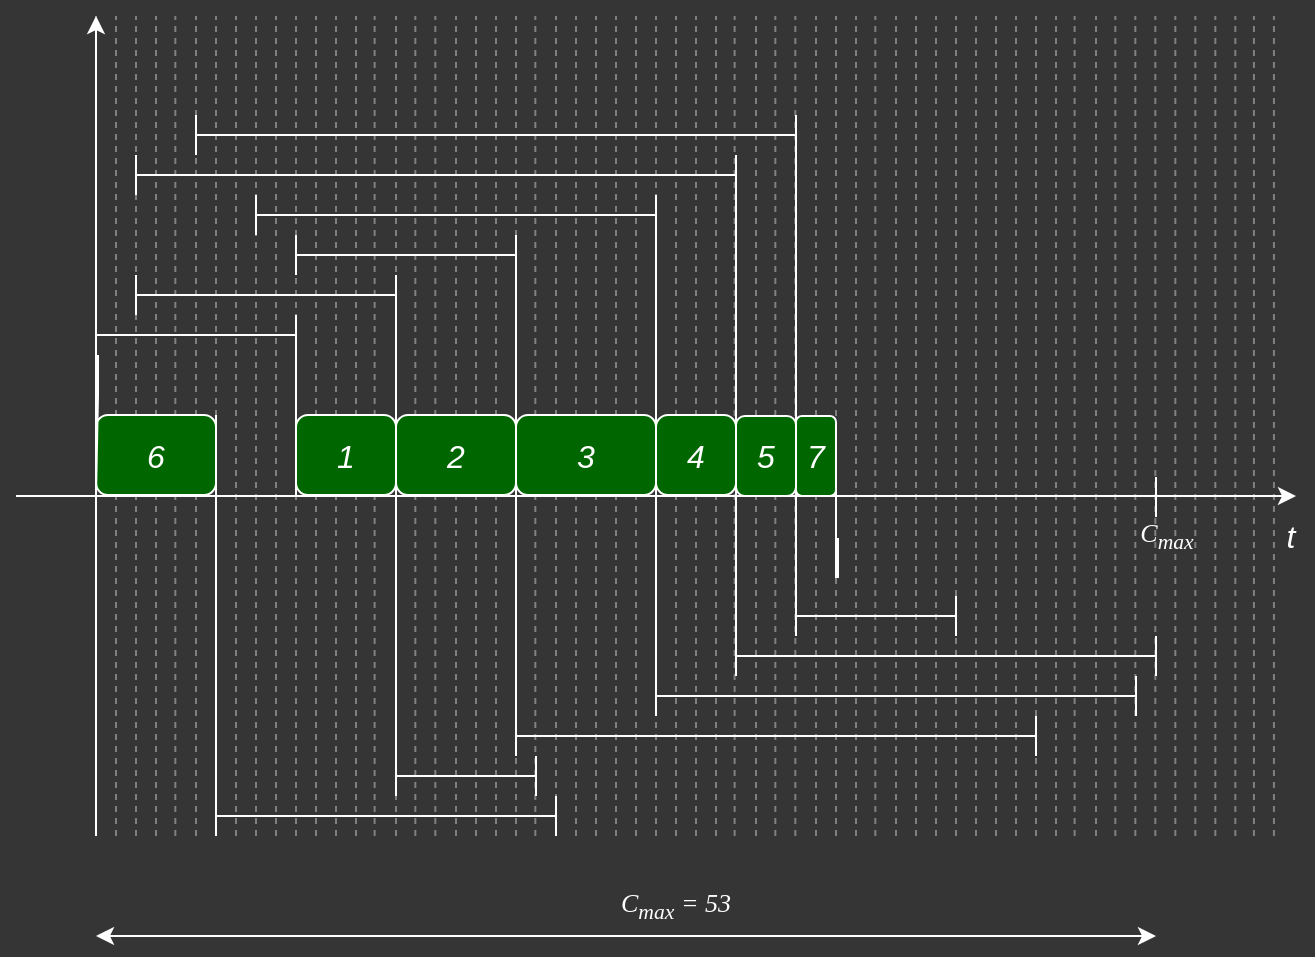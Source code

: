 <mxfile version="19.0.0" type="device"><diagram id="tQ8JwftTbxKw60Ks2PSj" name="Strona-1"><mxGraphModel dx="2102" dy="2194" grid="1" gridSize="10" guides="1" tooltips="1" connect="1" arrows="1" fold="1" page="1" pageScale="1" pageWidth="827" pageHeight="1169" background="#353535" math="0" shadow="0"><root><mxCell id="0"/><mxCell id="1" parent="0"/><mxCell id="hgHaZs_uh7GZqPNNYIE--234" value="" style="endArrow=none;dashed=1;html=1;rounded=0;strokeColor=#808080;" parent="1" edge="1"><mxGeometry width="50" height="50" relative="1" as="geometry"><mxPoint x="99.66" y="-510" as="sourcePoint"/><mxPoint x="99.66" y="-920" as="targetPoint"/></mxGeometry></mxCell><mxCell id="hgHaZs_uh7GZqPNNYIE--235" value="" style="endArrow=none;dashed=1;html=1;rounded=0;strokeColor=#808080;" parent="1" edge="1"><mxGeometry width="50" height="50" relative="1" as="geometry"><mxPoint x="109.66" y="-510" as="sourcePoint"/><mxPoint x="109.66" y="-920" as="targetPoint"/></mxGeometry></mxCell><mxCell id="hgHaZs_uh7GZqPNNYIE--236" value="" style="endArrow=none;dashed=1;html=1;rounded=0;strokeColor=#808080;" parent="1" edge="1"><mxGeometry width="50" height="50" relative="1" as="geometry"><mxPoint x="119.66" y="-510" as="sourcePoint"/><mxPoint x="119.66" y="-920" as="targetPoint"/></mxGeometry></mxCell><mxCell id="hgHaZs_uh7GZqPNNYIE--237" value="" style="endArrow=none;dashed=1;html=1;rounded=0;strokeColor=#808080;" parent="1" edge="1"><mxGeometry width="50" height="50" relative="1" as="geometry"><mxPoint x="129.66" y="-510" as="sourcePoint"/><mxPoint x="129.66" y="-920" as="targetPoint"/></mxGeometry></mxCell><mxCell id="hgHaZs_uh7GZqPNNYIE--238" value="" style="endArrow=none;dashed=1;html=1;rounded=0;strokeColor=#808080;" parent="1" edge="1"><mxGeometry width="50" height="50" relative="1" as="geometry"><mxPoint x="138.97" y="-510" as="sourcePoint"/><mxPoint x="138.97" y="-920" as="targetPoint"/></mxGeometry></mxCell><mxCell id="hgHaZs_uh7GZqPNNYIE--239" value="" style="endArrow=none;dashed=1;html=1;rounded=0;strokeColor=#808080;" parent="1" edge="1"><mxGeometry width="50" height="50" relative="1" as="geometry"><mxPoint x="148.97" y="-510" as="sourcePoint"/><mxPoint x="148.97" y="-920" as="targetPoint"/></mxGeometry></mxCell><mxCell id="hgHaZs_uh7GZqPNNYIE--243" value="" style="endArrow=none;dashed=1;html=1;rounded=0;strokeColor=#808080;" parent="1" edge="1"><mxGeometry width="50" height="50" relative="1" as="geometry"><mxPoint x="-80" y="-510" as="sourcePoint"/><mxPoint x="-80" y="-920" as="targetPoint"/></mxGeometry></mxCell><mxCell id="hgHaZs_uh7GZqPNNYIE--244" value="" style="endArrow=none;dashed=1;html=1;rounded=0;strokeColor=#808080;" parent="1" edge="1"><mxGeometry width="50" height="50" relative="1" as="geometry"><mxPoint x="-70" y="-510" as="sourcePoint"/><mxPoint x="-70" y="-920" as="targetPoint"/></mxGeometry></mxCell><mxCell id="hgHaZs_uh7GZqPNNYIE--245" value="" style="endArrow=none;dashed=1;html=1;rounded=0;strokeColor=#808080;" parent="1" edge="1"><mxGeometry width="50" height="50" relative="1" as="geometry"><mxPoint x="-60" y="-510" as="sourcePoint"/><mxPoint x="-60" y="-920" as="targetPoint"/></mxGeometry></mxCell><mxCell id="hgHaZs_uh7GZqPNNYIE--246" value="" style="endArrow=none;dashed=1;html=1;rounded=0;strokeColor=#808080;" parent="1" edge="1"><mxGeometry width="50" height="50" relative="1" as="geometry"><mxPoint x="-50.34" y="-510" as="sourcePoint"/><mxPoint x="-50.34" y="-920" as="targetPoint"/></mxGeometry></mxCell><mxCell id="hgHaZs_uh7GZqPNNYIE--247" value="" style="endArrow=none;dashed=1;html=1;rounded=0;strokeColor=#808080;" parent="1" edge="1"><mxGeometry width="50" height="50" relative="1" as="geometry"><mxPoint x="-40" y="-510" as="sourcePoint"/><mxPoint x="-40" y="-920" as="targetPoint"/></mxGeometry></mxCell><mxCell id="hgHaZs_uh7GZqPNNYIE--248" value="" style="endArrow=none;dashed=1;html=1;rounded=0;strokeColor=#808080;" parent="1" edge="1"><mxGeometry width="50" height="50" relative="1" as="geometry"><mxPoint x="-30" y="-510" as="sourcePoint"/><mxPoint x="-30" y="-920" as="targetPoint"/></mxGeometry></mxCell><mxCell id="hgHaZs_uh7GZqPNNYIE--249" value="" style="endArrow=none;dashed=1;html=1;rounded=0;strokeColor=#808080;" parent="1" edge="1"><mxGeometry width="50" height="50" relative="1" as="geometry"><mxPoint x="-20" y="-510" as="sourcePoint"/><mxPoint x="-20" y="-920" as="targetPoint"/></mxGeometry></mxCell><mxCell id="hgHaZs_uh7GZqPNNYIE--250" value="" style="endArrow=none;dashed=1;html=1;rounded=0;strokeColor=#808080;" parent="1" edge="1"><mxGeometry width="50" height="50" relative="1" as="geometry"><mxPoint x="-10" y="-510" as="sourcePoint"/><mxPoint x="-10" y="-920" as="targetPoint"/></mxGeometry></mxCell><mxCell id="hgHaZs_uh7GZqPNNYIE--251" value="" style="endArrow=none;dashed=1;html=1;rounded=0;strokeColor=#808080;" parent="1" edge="1"><mxGeometry width="50" height="50" relative="1" as="geometry"><mxPoint y="-510" as="sourcePoint"/><mxPoint y="-920" as="targetPoint"/></mxGeometry></mxCell><mxCell id="hgHaZs_uh7GZqPNNYIE--252" value="" style="endArrow=none;dashed=1;html=1;rounded=0;strokeColor=#808080;" parent="1" edge="1"><mxGeometry width="50" height="50" relative="1" as="geometry"><mxPoint x="10" y="-510" as="sourcePoint"/><mxPoint x="10" y="-920" as="targetPoint"/></mxGeometry></mxCell><mxCell id="hgHaZs_uh7GZqPNNYIE--253" value="" style="endArrow=none;dashed=1;html=1;rounded=0;strokeColor=#808080;" parent="1" edge="1"><mxGeometry width="50" height="50" relative="1" as="geometry"><mxPoint x="20" y="-510" as="sourcePoint"/><mxPoint x="20" y="-920" as="targetPoint"/></mxGeometry></mxCell><mxCell id="hgHaZs_uh7GZqPNNYIE--254" value="" style="endArrow=none;dashed=1;html=1;rounded=0;strokeColor=#808080;" parent="1" edge="1"><mxGeometry width="50" height="50" relative="1" as="geometry"><mxPoint x="30" y="-510" as="sourcePoint"/><mxPoint x="30" y="-920" as="targetPoint"/></mxGeometry></mxCell><mxCell id="hgHaZs_uh7GZqPNNYIE--255" value="" style="endArrow=none;dashed=1;html=1;rounded=0;strokeColor=#808080;" parent="1" edge="1"><mxGeometry width="50" height="50" relative="1" as="geometry"><mxPoint x="40" y="-510" as="sourcePoint"/><mxPoint x="40" y="-920" as="targetPoint"/></mxGeometry></mxCell><mxCell id="hgHaZs_uh7GZqPNNYIE--256" value="" style="endArrow=none;dashed=1;html=1;rounded=0;strokeColor=#808080;" parent="1" edge="1"><mxGeometry width="50" height="50" relative="1" as="geometry"><mxPoint x="49.31" y="-510" as="sourcePoint"/><mxPoint x="49.31" y="-920" as="targetPoint"/></mxGeometry></mxCell><mxCell id="hgHaZs_uh7GZqPNNYIE--257" value="" style="endArrow=none;dashed=1;html=1;rounded=0;strokeColor=#808080;" parent="1" edge="1"><mxGeometry width="50" height="50" relative="1" as="geometry"><mxPoint x="60" y="-510" as="sourcePoint"/><mxPoint x="60" y="-920" as="targetPoint"/></mxGeometry></mxCell><mxCell id="hgHaZs_uh7GZqPNNYIE--258" value="" style="endArrow=none;dashed=1;html=1;rounded=0;strokeColor=#808080;" parent="1" edge="1"><mxGeometry width="50" height="50" relative="1" as="geometry"><mxPoint x="69.66" y="-510" as="sourcePoint"/><mxPoint x="69.66" y="-920" as="targetPoint"/></mxGeometry></mxCell><mxCell id="hgHaZs_uh7GZqPNNYIE--259" value="" style="endArrow=none;dashed=1;html=1;rounded=0;strokeColor=#808080;" parent="1" edge="1"><mxGeometry width="50" height="50" relative="1" as="geometry"><mxPoint x="79.66" y="-510" as="sourcePoint"/><mxPoint x="79.66" y="-920" as="targetPoint"/></mxGeometry></mxCell><mxCell id="hgHaZs_uh7GZqPNNYIE--260" value="" style="endArrow=none;dashed=1;html=1;rounded=0;strokeColor=#808080;" parent="1" edge="1"><mxGeometry width="50" height="50" relative="1" as="geometry"><mxPoint x="-260" y="-510" as="sourcePoint"/><mxPoint x="-260" y="-920" as="targetPoint"/></mxGeometry></mxCell><mxCell id="hgHaZs_uh7GZqPNNYIE--261" value="" style="endArrow=none;dashed=1;html=1;rounded=0;strokeColor=#808080;" parent="1" edge="1"><mxGeometry width="50" height="50" relative="1" as="geometry"><mxPoint x="-250" y="-510" as="sourcePoint"/><mxPoint x="-250" y="-920" as="targetPoint"/></mxGeometry></mxCell><mxCell id="hgHaZs_uh7GZqPNNYIE--262" value="" style="endArrow=none;dashed=1;html=1;rounded=0;strokeColor=#808080;" parent="1" edge="1"><mxGeometry width="50" height="50" relative="1" as="geometry"><mxPoint x="-240" y="-510" as="sourcePoint"/><mxPoint x="-240" y="-920" as="targetPoint"/></mxGeometry></mxCell><mxCell id="hgHaZs_uh7GZqPNNYIE--263" value="" style="endArrow=none;dashed=1;html=1;rounded=0;strokeColor=#808080;" parent="1" edge="1"><mxGeometry width="50" height="50" relative="1" as="geometry"><mxPoint x="-230" y="-510" as="sourcePoint"/><mxPoint x="-230" y="-920" as="targetPoint"/></mxGeometry></mxCell><mxCell id="hgHaZs_uh7GZqPNNYIE--264" value="" style="endArrow=none;dashed=1;html=1;rounded=0;strokeColor=#808080;" parent="1" edge="1"><mxGeometry width="50" height="50" relative="1" as="geometry"><mxPoint x="-220.34" y="-510" as="sourcePoint"/><mxPoint x="-220.34" y="-920" as="targetPoint"/></mxGeometry></mxCell><mxCell id="hgHaZs_uh7GZqPNNYIE--265" value="" style="endArrow=none;dashed=1;html=1;rounded=0;strokeColor=#808080;" parent="1" edge="1"><mxGeometry width="50" height="50" relative="1" as="geometry"><mxPoint x="-210" y="-510" as="sourcePoint"/><mxPoint x="-210" y="-920" as="targetPoint"/></mxGeometry></mxCell><mxCell id="hgHaZs_uh7GZqPNNYIE--266" value="" style="endArrow=none;dashed=1;html=1;rounded=0;strokeColor=#808080;" parent="1" edge="1"><mxGeometry width="50" height="50" relative="1" as="geometry"><mxPoint x="-200" y="-510" as="sourcePoint"/><mxPoint x="-200" y="-920" as="targetPoint"/></mxGeometry></mxCell><mxCell id="hgHaZs_uh7GZqPNNYIE--267" value="" style="endArrow=none;dashed=1;html=1;rounded=0;strokeColor=#808080;" parent="1" edge="1"><mxGeometry width="50" height="50" relative="1" as="geometry"><mxPoint x="-190" y="-510" as="sourcePoint"/><mxPoint x="-190" y="-920" as="targetPoint"/></mxGeometry></mxCell><mxCell id="hgHaZs_uh7GZqPNNYIE--268" value="" style="endArrow=none;dashed=1;html=1;rounded=0;strokeColor=#808080;" parent="1" edge="1"><mxGeometry width="50" height="50" relative="1" as="geometry"><mxPoint x="-180" y="-510" as="sourcePoint"/><mxPoint x="-180" y="-920" as="targetPoint"/></mxGeometry></mxCell><mxCell id="hgHaZs_uh7GZqPNNYIE--269" value="" style="endArrow=none;dashed=1;html=1;rounded=0;strokeColor=#808080;" parent="1" edge="1"><mxGeometry width="50" height="50" relative="1" as="geometry"><mxPoint x="-170" y="-510" as="sourcePoint"/><mxPoint x="-170" y="-920" as="targetPoint"/></mxGeometry></mxCell><mxCell id="hgHaZs_uh7GZqPNNYIE--270" value="" style="endArrow=none;dashed=1;html=1;rounded=0;strokeColor=#808080;" parent="1" edge="1"><mxGeometry width="50" height="50" relative="1" as="geometry"><mxPoint x="-160" y="-510" as="sourcePoint"/><mxPoint x="-160" y="-920" as="targetPoint"/></mxGeometry></mxCell><mxCell id="hgHaZs_uh7GZqPNNYIE--271" value="" style="endArrow=none;dashed=1;html=1;rounded=0;strokeColor=#808080;" parent="1" edge="1"><mxGeometry width="50" height="50" relative="1" as="geometry"><mxPoint x="-150" y="-510" as="sourcePoint"/><mxPoint x="-150" y="-920" as="targetPoint"/></mxGeometry></mxCell><mxCell id="hgHaZs_uh7GZqPNNYIE--272" value="" style="endArrow=none;dashed=1;html=1;rounded=0;strokeColor=#808080;" parent="1" edge="1"><mxGeometry width="50" height="50" relative="1" as="geometry"><mxPoint x="-140" y="-510" as="sourcePoint"/><mxPoint x="-140" y="-920" as="targetPoint"/></mxGeometry></mxCell><mxCell id="hgHaZs_uh7GZqPNNYIE--273" value="" style="endArrow=none;dashed=1;html=1;rounded=0;strokeColor=#808080;" parent="1" edge="1"><mxGeometry width="50" height="50" relative="1" as="geometry"><mxPoint x="-130" y="-510" as="sourcePoint"/><mxPoint x="-130" y="-920" as="targetPoint"/></mxGeometry></mxCell><mxCell id="hgHaZs_uh7GZqPNNYIE--274" value="" style="endArrow=none;dashed=1;html=1;rounded=0;strokeColor=#808080;" parent="1" edge="1"><mxGeometry width="50" height="50" relative="1" as="geometry"><mxPoint x="-120.69" y="-510" as="sourcePoint"/><mxPoint x="-120.69" y="-920" as="targetPoint"/></mxGeometry></mxCell><mxCell id="hgHaZs_uh7GZqPNNYIE--275" value="" style="endArrow=none;dashed=1;html=1;rounded=0;strokeColor=#808080;" parent="1" edge="1"><mxGeometry width="50" height="50" relative="1" as="geometry"><mxPoint x="-110" y="-510" as="sourcePoint"/><mxPoint x="-110" y="-920" as="targetPoint"/></mxGeometry></mxCell><mxCell id="hgHaZs_uh7GZqPNNYIE--276" value="" style="endArrow=none;dashed=1;html=1;rounded=0;strokeColor=#808080;" parent="1" edge="1"><mxGeometry width="50" height="50" relative="1" as="geometry"><mxPoint x="-100.34" y="-510" as="sourcePoint"/><mxPoint x="-100.34" y="-920" as="targetPoint"/></mxGeometry></mxCell><mxCell id="hgHaZs_uh7GZqPNNYIE--277" value="" style="endArrow=none;dashed=1;html=1;rounded=0;strokeColor=#808080;" parent="1" edge="1"><mxGeometry width="50" height="50" relative="1" as="geometry"><mxPoint x="-90.34" y="-510" as="sourcePoint"/><mxPoint x="-90.34" y="-920" as="targetPoint"/></mxGeometry></mxCell><mxCell id="hgHaZs_uh7GZqPNNYIE--278" value="" style="endArrow=none;dashed=1;html=1;rounded=0;strokeColor=#808080;" parent="1" edge="1"><mxGeometry width="50" height="50" relative="1" as="geometry"><mxPoint x="-440" y="-510" as="sourcePoint"/><mxPoint x="-440" y="-920" as="targetPoint"/></mxGeometry></mxCell><mxCell id="hgHaZs_uh7GZqPNNYIE--279" value="" style="endArrow=none;dashed=1;html=1;rounded=0;strokeColor=#808080;" parent="1" edge="1"><mxGeometry width="50" height="50" relative="1" as="geometry"><mxPoint x="-430" y="-510" as="sourcePoint"/><mxPoint x="-430" y="-920" as="targetPoint"/></mxGeometry></mxCell><mxCell id="hgHaZs_uh7GZqPNNYIE--280" value="" style="endArrow=none;dashed=1;html=1;rounded=0;strokeColor=#808080;" parent="1" edge="1"><mxGeometry width="50" height="50" relative="1" as="geometry"><mxPoint x="-420" y="-510" as="sourcePoint"/><mxPoint x="-420" y="-920" as="targetPoint"/></mxGeometry></mxCell><mxCell id="hgHaZs_uh7GZqPNNYIE--281" value="" style="endArrow=none;dashed=1;html=1;rounded=0;strokeColor=#808080;" parent="1" edge="1"><mxGeometry width="50" height="50" relative="1" as="geometry"><mxPoint x="-410" y="-510" as="sourcePoint"/><mxPoint x="-410" y="-920" as="targetPoint"/></mxGeometry></mxCell><mxCell id="hgHaZs_uh7GZqPNNYIE--282" value="" style="endArrow=none;dashed=1;html=1;rounded=0;strokeColor=#808080;" parent="1" edge="1"><mxGeometry width="50" height="50" relative="1" as="geometry"><mxPoint x="-400.34" y="-510" as="sourcePoint"/><mxPoint x="-400.34" y="-920" as="targetPoint"/></mxGeometry></mxCell><mxCell id="hgHaZs_uh7GZqPNNYIE--283" value="" style="endArrow=none;dashed=1;html=1;rounded=0;strokeColor=#808080;" parent="1" edge="1"><mxGeometry width="50" height="50" relative="1" as="geometry"><mxPoint x="-390" y="-510" as="sourcePoint"/><mxPoint x="-390" y="-920" as="targetPoint"/></mxGeometry></mxCell><mxCell id="hgHaZs_uh7GZqPNNYIE--284" value="" style="endArrow=none;dashed=1;html=1;rounded=0;strokeColor=#808080;" parent="1" edge="1"><mxGeometry width="50" height="50" relative="1" as="geometry"><mxPoint x="-380" y="-510" as="sourcePoint"/><mxPoint x="-380" y="-920" as="targetPoint"/></mxGeometry></mxCell><mxCell id="hgHaZs_uh7GZqPNNYIE--285" value="" style="endArrow=none;dashed=1;html=1;rounded=0;strokeColor=#808080;" parent="1" edge="1"><mxGeometry width="50" height="50" relative="1" as="geometry"><mxPoint x="-370" y="-510" as="sourcePoint"/><mxPoint x="-370" y="-920" as="targetPoint"/></mxGeometry></mxCell><mxCell id="hgHaZs_uh7GZqPNNYIE--286" value="" style="endArrow=none;dashed=1;html=1;rounded=0;strokeColor=#808080;" parent="1" edge="1"><mxGeometry width="50" height="50" relative="1" as="geometry"><mxPoint x="-360" y="-510" as="sourcePoint"/><mxPoint x="-360" y="-920" as="targetPoint"/></mxGeometry></mxCell><mxCell id="hgHaZs_uh7GZqPNNYIE--287" value="" style="endArrow=none;dashed=1;html=1;rounded=0;strokeColor=#808080;" parent="1" edge="1"><mxGeometry width="50" height="50" relative="1" as="geometry"><mxPoint x="-350" y="-510" as="sourcePoint"/><mxPoint x="-350" y="-920" as="targetPoint"/></mxGeometry></mxCell><mxCell id="hgHaZs_uh7GZqPNNYIE--288" value="" style="endArrow=none;dashed=1;html=1;rounded=0;strokeColor=#808080;" parent="1" edge="1"><mxGeometry width="50" height="50" relative="1" as="geometry"><mxPoint x="-340" y="-510" as="sourcePoint"/><mxPoint x="-340" y="-920" as="targetPoint"/></mxGeometry></mxCell><mxCell id="hgHaZs_uh7GZqPNNYIE--289" value="" style="endArrow=none;dashed=1;html=1;rounded=0;strokeColor=#808080;" parent="1" edge="1"><mxGeometry width="50" height="50" relative="1" as="geometry"><mxPoint x="-330" y="-510" as="sourcePoint"/><mxPoint x="-330" y="-920" as="targetPoint"/></mxGeometry></mxCell><mxCell id="hgHaZs_uh7GZqPNNYIE--290" value="" style="endArrow=none;dashed=1;html=1;rounded=0;strokeColor=#808080;" parent="1" edge="1"><mxGeometry width="50" height="50" relative="1" as="geometry"><mxPoint x="-320" y="-510" as="sourcePoint"/><mxPoint x="-320" y="-920" as="targetPoint"/></mxGeometry></mxCell><mxCell id="hgHaZs_uh7GZqPNNYIE--291" value="" style="endArrow=none;dashed=1;html=1;rounded=0;strokeColor=#808080;" parent="1" edge="1"><mxGeometry width="50" height="50" relative="1" as="geometry"><mxPoint x="-310" y="-510" as="sourcePoint"/><mxPoint x="-310" y="-920" as="targetPoint"/></mxGeometry></mxCell><mxCell id="hgHaZs_uh7GZqPNNYIE--292" value="" style="endArrow=none;dashed=1;html=1;rounded=0;strokeColor=#808080;" parent="1" edge="1"><mxGeometry width="50" height="50" relative="1" as="geometry"><mxPoint x="-300.69" y="-510" as="sourcePoint"/><mxPoint x="-300.69" y="-920" as="targetPoint"/></mxGeometry></mxCell><mxCell id="hgHaZs_uh7GZqPNNYIE--293" value="" style="endArrow=none;dashed=1;html=1;rounded=0;strokeColor=#808080;" parent="1" edge="1"><mxGeometry width="50" height="50" relative="1" as="geometry"><mxPoint x="-290" y="-510" as="sourcePoint"/><mxPoint x="-290" y="-920" as="targetPoint"/></mxGeometry></mxCell><mxCell id="hgHaZs_uh7GZqPNNYIE--294" value="" style="endArrow=none;dashed=1;html=1;rounded=0;strokeColor=#808080;" parent="1" edge="1"><mxGeometry width="50" height="50" relative="1" as="geometry"><mxPoint x="-280.34" y="-510" as="sourcePoint"/><mxPoint x="-280.34" y="-920" as="targetPoint"/></mxGeometry></mxCell><mxCell id="hgHaZs_uh7GZqPNNYIE--295" value="" style="endArrow=none;dashed=1;html=1;rounded=0;strokeColor=#808080;" parent="1" edge="1"><mxGeometry width="50" height="50" relative="1" as="geometry"><mxPoint x="-270.34" y="-510" as="sourcePoint"/><mxPoint x="-270.34" y="-920" as="targetPoint"/></mxGeometry></mxCell><mxCell id="hgHaZs_uh7GZqPNNYIE--296" value="" style="endArrow=none;dashed=1;html=1;rounded=0;strokeColor=#808080;" parent="1" edge="1"><mxGeometry width="50" height="50" relative="1" as="geometry"><mxPoint x="89.66" y="-510" as="sourcePoint"/><mxPoint x="89.66" y="-920" as="targetPoint"/></mxGeometry></mxCell><mxCell id="hgHaZs_uh7GZqPNNYIE--43" value="" style="endArrow=classic;startArrow=classic;html=1;rounded=0;strokeColor=#FFFFFF;" parent="1" edge="1"><mxGeometry width="50" height="50" relative="1" as="geometry"><mxPoint x="-440" y="-460" as="sourcePoint"/><mxPoint x="90" y="-460" as="targetPoint"/></mxGeometry></mxCell><mxCell id="hgHaZs_uh7GZqPNNYIE--44" value="&lt;font face=&quot;Verdana&quot; style=&quot;font-size: 13px;&quot; color=&quot;#ffffff&quot;&gt;&lt;i&gt;C&lt;sub style=&quot;&quot;&gt;max&lt;/sub&gt;&amp;nbsp;= 53&lt;/i&gt;&lt;/font&gt;" style="text;html=1;strokeColor=none;fillColor=none;align=center;verticalAlign=middle;whiteSpace=wrap;rounded=0;" parent="1" vertex="1"><mxGeometry x="-190" y="-490" width="80" height="30" as="geometry"/></mxCell><mxCell id="-puDSvuBDBS_rsbP_4QK-3" value="" style="endArrow=classic;html=1;rounded=1;fontColor=#F0F0F0;strokeColor=#FFFFFF;" edge="1" parent="1"><mxGeometry width="50" height="50" relative="1" as="geometry"><mxPoint x="-440" y="-510" as="sourcePoint"/><mxPoint x="-440" y="-920" as="targetPoint"/></mxGeometry></mxCell><mxCell id="-puDSvuBDBS_rsbP_4QK-4" value="" style="endArrow=classic;html=1;rounded=1;fontColor=#F0F0F0;strokeColor=#FFFFFF;" edge="1" parent="1"><mxGeometry width="50" height="50" relative="1" as="geometry"><mxPoint x="-480" y="-680" as="sourcePoint"/><mxPoint x="160" y="-680" as="targetPoint"/></mxGeometry></mxCell><mxCell id="-puDSvuBDBS_rsbP_4QK-5" value="&lt;span style=&quot;font-size: 16px;&quot;&gt;&lt;i&gt;t&lt;/i&gt;&lt;/span&gt;" style="text;html=1;align=center;verticalAlign=middle;resizable=0;points=[];autosize=1;strokeColor=none;fillColor=none;fontColor=#FFFFFF;" vertex="1" parent="1"><mxGeometry x="150" y="-669.5" width="14" height="19" as="geometry"/></mxCell><mxCell id="-puDSvuBDBS_rsbP_4QK-6" value="" style="endArrow=none;html=1;rounded=0;fontFamily=Verdana;fontSize=13;fontColor=#FFFFFF;strokeColor=#FFFFFF;strokeWidth=1;" edge="1" parent="1"><mxGeometry width="50" height="50" relative="1" as="geometry"><mxPoint x="90" y="-669.5" as="sourcePoint"/><mxPoint x="90" y="-689.5" as="targetPoint"/></mxGeometry></mxCell><mxCell id="-puDSvuBDBS_rsbP_4QK-7" value="&lt;i&gt;C&lt;sub&gt;max&lt;/sub&gt;&lt;/i&gt;" style="text;html=1;align=center;verticalAlign=middle;resizable=0;points=[];autosize=1;strokeColor=none;fillColor=none;fontSize=13;fontFamily=Verdana;fontColor=#FFFFFF;" vertex="1" parent="1"><mxGeometry x="70" y="-675" width="50" height="30" as="geometry"/></mxCell><mxCell id="-puDSvuBDBS_rsbP_4QK-8" value="" style="shape=crossbar;whiteSpace=wrap;html=1;rounded=1;fontColor=#000000;strokeColor=#FFFFFF;" vertex="1" parent="1"><mxGeometry x="-440" y="-750.5" width="1" height="20" as="geometry"/></mxCell><mxCell id="-puDSvuBDBS_rsbP_4QK-9" value="&lt;span style=&quot;font-size: 16px;&quot;&gt;&lt;i&gt;6&lt;/i&gt;&lt;/span&gt;" style="rounded=1;whiteSpace=wrap;html=1;fillColor=#006600;strokeColor=#FFFFFF;fontColor=#FFFFFF;" vertex="1" parent="1"><mxGeometry x="-440" y="-720.5" width="60" height="40" as="geometry"/></mxCell><mxCell id="-puDSvuBDBS_rsbP_4QK-10" value="" style="endArrow=none;html=1;rounded=0;entryX=1;entryY=1;entryDx=0;entryDy=0;exitX=0;exitY=1;exitDx=0;exitDy=0;strokeColor=#FFFFFF;entryPerimeter=0;" edge="1" parent="1" source="-puDSvuBDBS_rsbP_4QK-9" target="-puDSvuBDBS_rsbP_4QK-8"><mxGeometry width="50" height="50" relative="1" as="geometry"><mxPoint x="-490" y="-650.5" as="sourcePoint"/><mxPoint x="-440" y="-700.5" as="targetPoint"/></mxGeometry></mxCell><mxCell id="-puDSvuBDBS_rsbP_4QK-11" value="" style="endArrow=none;html=1;rounded=0;exitX=0;exitY=0.5;exitDx=0;exitDy=0;strokeColor=#FFFFFF;exitPerimeter=0;" edge="1" parent="1" source="-puDSvuBDBS_rsbP_4QK-12"><mxGeometry width="50" height="50" relative="1" as="geometry"><mxPoint x="-390.8" y="-670.5" as="sourcePoint"/><mxPoint x="-380" y="-720.5" as="targetPoint"/></mxGeometry></mxCell><mxCell id="-puDSvuBDBS_rsbP_4QK-12" value="" style="shape=crossbar;whiteSpace=wrap;html=1;rounded=1;fontColor=#000000;strokeColor=#FFFFFF;" vertex="1" parent="1"><mxGeometry x="-380" y="-530" width="170" height="20" as="geometry"/></mxCell><mxCell id="-puDSvuBDBS_rsbP_4QK-22" value="" style="shape=crossbar;whiteSpace=wrap;html=1;rounded=1;fontColor=#000000;strokeColor=#FFFFFF;" vertex="1" parent="1"><mxGeometry x="-440" y="-770.5" width="100" height="20" as="geometry"/></mxCell><mxCell id="-puDSvuBDBS_rsbP_4QK-23" value="&lt;span style=&quot;font-size: 16px;&quot;&gt;&lt;i&gt;1&lt;/i&gt;&lt;/span&gt;" style="rounded=1;whiteSpace=wrap;html=1;fillColor=#006600;strokeColor=#FFFFFF;fontColor=#FFFFFF;" vertex="1" parent="1"><mxGeometry x="-340" y="-720.5" width="50" height="40" as="geometry"/></mxCell><mxCell id="-puDSvuBDBS_rsbP_4QK-24" value="" style="endArrow=none;html=1;rounded=0;entryX=1;entryY=1;entryDx=0;entryDy=0;exitX=0;exitY=1;exitDx=0;exitDy=0;strokeColor=#FFFFFF;entryPerimeter=0;" edge="1" parent="1" source="-puDSvuBDBS_rsbP_4QK-23" target="-puDSvuBDBS_rsbP_4QK-22"><mxGeometry width="50" height="50" relative="1" as="geometry"><mxPoint x="-400" y="-650.5" as="sourcePoint"/><mxPoint x="-350" y="-700.5" as="targetPoint"/></mxGeometry></mxCell><mxCell id="-puDSvuBDBS_rsbP_4QK-25" value="" style="endArrow=none;html=1;rounded=0;entryX=1;entryY=1;entryDx=0;entryDy=0;exitX=0;exitY=0.5;exitDx=0;exitDy=0;strokeColor=#FFFFFF;entryPerimeter=0;exitPerimeter=0;" edge="1" parent="1" source="-puDSvuBDBS_rsbP_4QK-26"><mxGeometry width="50" height="50" relative="1" as="geometry"><mxPoint x="-290" y="-670.5" as="sourcePoint"/><mxPoint x="-290" y="-720.5" as="targetPoint"/></mxGeometry></mxCell><mxCell id="-puDSvuBDBS_rsbP_4QK-26" value="" style="shape=crossbar;whiteSpace=wrap;html=1;rounded=1;fontColor=#000000;strokeColor=#FFFFFF;" vertex="1" parent="1"><mxGeometry x="-290" y="-550" width="70" height="20" as="geometry"/></mxCell><mxCell id="-puDSvuBDBS_rsbP_4QK-27" value="" style="shape=crossbar;whiteSpace=wrap;html=1;rounded=1;fontColor=#000000;strokeColor=#FFFFFF;" vertex="1" parent="1"><mxGeometry x="-420" y="-790.5" width="130" height="20" as="geometry"/></mxCell><mxCell id="-puDSvuBDBS_rsbP_4QK-28" value="&lt;span style=&quot;font-size: 16px;&quot;&gt;&lt;i&gt;2&lt;br&gt;&lt;/i&gt;&lt;/span&gt;" style="rounded=1;whiteSpace=wrap;html=1;fillColor=#006600;strokeColor=#FFFFFF;fontColor=#FFFFFF;" vertex="1" parent="1"><mxGeometry x="-290" y="-720.5" width="60" height="40" as="geometry"/></mxCell><mxCell id="-puDSvuBDBS_rsbP_4QK-29" value="" style="endArrow=none;html=1;rounded=0;entryX=1;entryY=1;entryDx=0;entryDy=0;exitX=0;exitY=1;exitDx=0;exitDy=0;strokeColor=#FFFFFF;entryPerimeter=0;" edge="1" parent="1" source="-puDSvuBDBS_rsbP_4QK-28" target="-puDSvuBDBS_rsbP_4QK-27"><mxGeometry width="50" height="50" relative="1" as="geometry"><mxPoint x="-350" y="-650.5" as="sourcePoint"/><mxPoint x="-300" y="-700.5" as="targetPoint"/></mxGeometry></mxCell><mxCell id="-puDSvuBDBS_rsbP_4QK-30" value="" style="endArrow=none;html=1;rounded=0;entryX=1;entryY=1;entryDx=0;entryDy=0;exitX=0;exitY=0.5;exitDx=0;exitDy=0;strokeColor=#FFFFFF;entryPerimeter=0;exitPerimeter=0;" edge="1" parent="1" source="-puDSvuBDBS_rsbP_4QK-31"><mxGeometry width="50" height="50" relative="1" as="geometry"><mxPoint x="-230" y="-670.5" as="sourcePoint"/><mxPoint x="-230" y="-720.5" as="targetPoint"/></mxGeometry></mxCell><mxCell id="-puDSvuBDBS_rsbP_4QK-31" value="" style="shape=crossbar;whiteSpace=wrap;html=1;rounded=1;fontColor=#000000;strokeColor=#FFFFFF;" vertex="1" parent="1"><mxGeometry x="-230" y="-570" width="260" height="20" as="geometry"/></mxCell><mxCell id="-puDSvuBDBS_rsbP_4QK-32" value="" style="shape=crossbar;whiteSpace=wrap;html=1;rounded=1;fontColor=#000000;strokeColor=#FFFFFF;" vertex="1" parent="1"><mxGeometry x="-340" y="-810.5" width="110" height="20" as="geometry"/></mxCell><mxCell id="-puDSvuBDBS_rsbP_4QK-33" value="&lt;span style=&quot;font-size: 16px;&quot;&gt;&lt;i&gt;3&lt;br&gt;&lt;/i&gt;&lt;/span&gt;" style="rounded=1;whiteSpace=wrap;html=1;fillColor=#006600;strokeColor=#FFFFFF;fontColor=#FFFFFF;" vertex="1" parent="1"><mxGeometry x="-230" y="-720.5" width="70" height="40" as="geometry"/></mxCell><mxCell id="-puDSvuBDBS_rsbP_4QK-34" value="" style="endArrow=none;html=1;rounded=0;entryX=1;entryY=1;entryDx=0;entryDy=0;exitX=0;exitY=1;exitDx=0;exitDy=0;strokeColor=#FFFFFF;entryPerimeter=0;" edge="1" parent="1" source="-puDSvuBDBS_rsbP_4QK-33" target="-puDSvuBDBS_rsbP_4QK-32"><mxGeometry width="50" height="50" relative="1" as="geometry"><mxPoint x="-290" y="-650.5" as="sourcePoint"/><mxPoint x="-240" y="-700.5" as="targetPoint"/></mxGeometry></mxCell><mxCell id="-puDSvuBDBS_rsbP_4QK-35" value="" style="endArrow=none;html=1;rounded=0;entryX=1;entryY=1;entryDx=0;entryDy=0;exitX=0;exitY=0.5;exitDx=0;exitDy=0;strokeColor=#FFFFFF;entryPerimeter=0;exitPerimeter=0;" edge="1" parent="1" source="-puDSvuBDBS_rsbP_4QK-36"><mxGeometry width="50" height="50" relative="1" as="geometry"><mxPoint x="-160" y="-670.5" as="sourcePoint"/><mxPoint x="-160" y="-720.5" as="targetPoint"/></mxGeometry></mxCell><mxCell id="-puDSvuBDBS_rsbP_4QK-36" value="" style="shape=crossbar;whiteSpace=wrap;html=1;rounded=1;fontColor=#000000;strokeColor=#FFFFFF;" vertex="1" parent="1"><mxGeometry x="-160" y="-590" width="240" height="20" as="geometry"/></mxCell><mxCell id="-puDSvuBDBS_rsbP_4QK-37" value="" style="shape=crossbar;whiteSpace=wrap;html=1;rounded=1;fontColor=#000000;strokeColor=#FFFFFF;" vertex="1" parent="1"><mxGeometry x="-360" y="-830.5" width="200" height="20" as="geometry"/></mxCell><mxCell id="-puDSvuBDBS_rsbP_4QK-38" value="&lt;span style=&quot;font-size: 16px;&quot;&gt;&lt;i&gt;4&lt;br&gt;&lt;/i&gt;&lt;/span&gt;" style="rounded=1;whiteSpace=wrap;html=1;fillColor=#006600;strokeColor=#FFFFFF;fontColor=#FFFFFF;" vertex="1" parent="1"><mxGeometry x="-160" y="-720.5" width="40" height="40" as="geometry"/></mxCell><mxCell id="-puDSvuBDBS_rsbP_4QK-39" value="" style="endArrow=none;html=1;rounded=0;entryX=1;entryY=1;entryDx=0;entryDy=0;exitX=0;exitY=1;exitDx=0;exitDy=0;strokeColor=#FFFFFF;entryPerimeter=0;" edge="1" parent="1" source="-puDSvuBDBS_rsbP_4QK-38" target="-puDSvuBDBS_rsbP_4QK-37"><mxGeometry width="50" height="50" relative="1" as="geometry"><mxPoint x="-220" y="-650.5" as="sourcePoint"/><mxPoint x="-170" y="-700.5" as="targetPoint"/></mxGeometry></mxCell><mxCell id="-puDSvuBDBS_rsbP_4QK-40" value="" style="endArrow=none;html=1;rounded=0;entryX=1;entryY=1;entryDx=0;entryDy=0;exitX=0;exitY=0.5;exitDx=0;exitDy=0;strokeColor=#FFFFFF;entryPerimeter=0;exitPerimeter=0;" edge="1" parent="1" source="-puDSvuBDBS_rsbP_4QK-41"><mxGeometry width="50" height="50" relative="1" as="geometry"><mxPoint x="-120" y="-670.5" as="sourcePoint"/><mxPoint x="-120" y="-720.5" as="targetPoint"/></mxGeometry></mxCell><mxCell id="-puDSvuBDBS_rsbP_4QK-41" value="" style="shape=crossbar;whiteSpace=wrap;html=1;rounded=1;fontColor=#000000;strokeColor=#FFFFFF;" vertex="1" parent="1"><mxGeometry x="-120" y="-610" width="210" height="20" as="geometry"/></mxCell><mxCell id="-puDSvuBDBS_rsbP_4QK-42" value="" style="shape=crossbar;whiteSpace=wrap;html=1;rounded=1;fontColor=#000000;strokeColor=#FFFFFF;" vertex="1" parent="1"><mxGeometry x="-420" y="-850.5" width="300" height="20" as="geometry"/></mxCell><mxCell id="-puDSvuBDBS_rsbP_4QK-43" value="&lt;span style=&quot;font-size: 16px;&quot;&gt;&lt;i&gt;5&lt;br&gt;&lt;/i&gt;&lt;/span&gt;" style="rounded=1;whiteSpace=wrap;html=1;fillColor=#006600;strokeColor=#FFFFFF;fontColor=#FFFFFF;" vertex="1" parent="1"><mxGeometry x="-120" y="-720" width="30" height="40" as="geometry"/></mxCell><mxCell id="-puDSvuBDBS_rsbP_4QK-44" value="" style="endArrow=none;html=1;rounded=0;entryX=1;entryY=1;entryDx=0;entryDy=0;exitX=0;exitY=1;exitDx=0;exitDy=0;strokeColor=#FFFFFF;entryPerimeter=0;" edge="1" parent="1" source="-puDSvuBDBS_rsbP_4QK-43" target="-puDSvuBDBS_rsbP_4QK-42"><mxGeometry width="50" height="50" relative="1" as="geometry"><mxPoint x="-280" y="-640" as="sourcePoint"/><mxPoint x="-230" y="-690" as="targetPoint"/></mxGeometry></mxCell><mxCell id="-puDSvuBDBS_rsbP_4QK-45" value="" style="endArrow=none;html=1;rounded=0;entryX=1;entryY=1;entryDx=0;entryDy=0;exitX=0;exitY=0.5;exitDx=0;exitDy=0;strokeColor=#FFFFFF;entryPerimeter=0;exitPerimeter=0;" edge="1" parent="1" source="-puDSvuBDBS_rsbP_4QK-46"><mxGeometry width="50" height="50" relative="1" as="geometry"><mxPoint x="-90" y="-660" as="sourcePoint"/><mxPoint x="-90" y="-710" as="targetPoint"/></mxGeometry></mxCell><mxCell id="-puDSvuBDBS_rsbP_4QK-46" value="" style="shape=crossbar;whiteSpace=wrap;html=1;rounded=1;fontColor=#000000;strokeColor=#FFFFFF;" vertex="1" parent="1"><mxGeometry x="-90" y="-630" width="80" height="20" as="geometry"/></mxCell><mxCell id="-puDSvuBDBS_rsbP_4QK-47" value="" style="shape=crossbar;whiteSpace=wrap;html=1;rounded=1;fontColor=#000000;strokeColor=#FFFFFF;" vertex="1" parent="1"><mxGeometry x="-390" y="-870.5" width="300" height="20" as="geometry"/></mxCell><mxCell id="-puDSvuBDBS_rsbP_4QK-48" value="&lt;span style=&quot;font-size: 16px;&quot;&gt;&lt;i&gt;7&lt;br&gt;&lt;/i&gt;&lt;/span&gt;" style="rounded=1;whiteSpace=wrap;html=1;fillColor=#006600;strokeColor=#FFFFFF;fontColor=#FFFFFF;" vertex="1" parent="1"><mxGeometry x="-90" y="-720" width="20" height="40" as="geometry"/></mxCell><mxCell id="-puDSvuBDBS_rsbP_4QK-49" value="" style="endArrow=none;html=1;rounded=0;entryX=1;entryY=1;entryDx=0;entryDy=0;exitX=0;exitY=1;exitDx=0;exitDy=0;strokeColor=#FFFFFF;entryPerimeter=0;" edge="1" parent="1" source="-puDSvuBDBS_rsbP_4QK-48" target="-puDSvuBDBS_rsbP_4QK-47"><mxGeometry width="50" height="50" relative="1" as="geometry"><mxPoint x="-250" y="-640" as="sourcePoint"/><mxPoint x="-200" y="-690" as="targetPoint"/></mxGeometry></mxCell><mxCell id="-puDSvuBDBS_rsbP_4QK-50" value="" style="endArrow=none;html=1;rounded=0;entryX=1;entryY=1;entryDx=0;entryDy=0;exitX=0;exitY=1;exitDx=0;exitDy=0;strokeColor=#FFFFFF;entryPerimeter=0;" edge="1" parent="1"><mxGeometry width="50" height="50" relative="1" as="geometry"><mxPoint x="-70" y="-659" as="sourcePoint"/><mxPoint x="-70" y="-709" as="targetPoint"/></mxGeometry></mxCell><mxCell id="-puDSvuBDBS_rsbP_4QK-51" value="" style="shape=crossbar;whiteSpace=wrap;html=1;rounded=1;fontColor=#000000;strokeColor=#FFFFFF;" vertex="1" parent="1"><mxGeometry x="-70" y="-659" width="1" height="20" as="geometry"/></mxCell></root></mxGraphModel></diagram></mxfile>